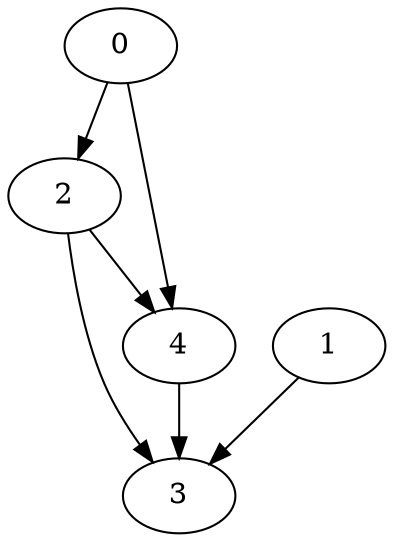 digraph {
	"0" ["Weight"=531];
	"1" ["Weight"=406];
	"2" ["Weight"=875];
	"3" ["Weight"=936];
	"4" ["Weight"=760];
	"2" -> "3" ["Weight"=152];
	"0" -> "2" ["Weight"=422];
	"1" -> "3" ["Weight"=217];
	"2" -> "4" ["Weight"=857];
	"0" -> "4" ["Weight"=497];
	"4" -> "3" ["Weight"=646];
}
